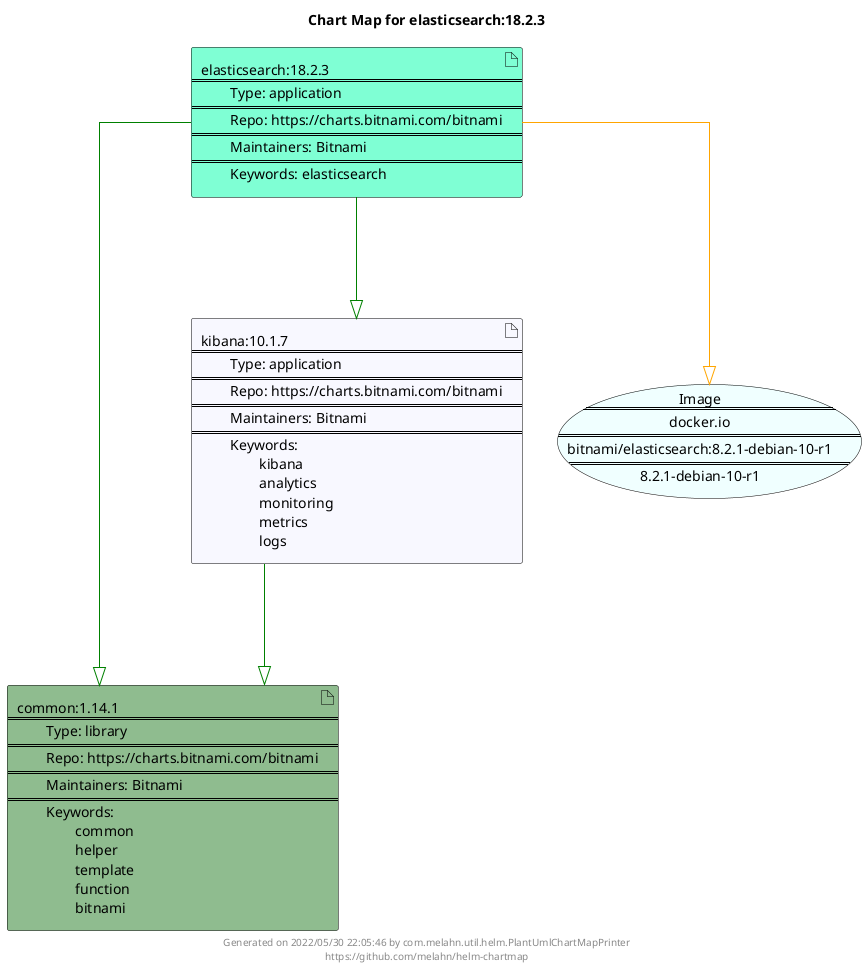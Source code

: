 @startuml
skinparam linetype ortho
skinparam backgroundColor white
skinparam usecaseBorderColor black
skinparam usecaseArrowColor LightSlateGray
skinparam artifactBorderColor black
skinparam artifactArrowColor LightSlateGray

title Chart Map for elasticsearch:18.2.3

'There are 3 referenced Helm Charts
artifact "elasticsearch:18.2.3\n====\n\tType: application\n====\n\tRepo: https://charts.bitnami.com/bitnami\n====\n\tMaintainers: Bitnami\n====\n\tKeywords: elasticsearch" as elasticsearch_18_2_3 #Aquamarine
artifact "common:1.14.1\n====\n\tType: library\n====\n\tRepo: https://charts.bitnami.com/bitnami\n====\n\tMaintainers: Bitnami\n====\n\tKeywords: \n\t\tcommon\n\t\thelper\n\t\ttemplate\n\t\tfunction\n\t\tbitnami" as common_1_14_1 #DarkSeaGreen
artifact "kibana:10.1.7\n====\n\tType: application\n====\n\tRepo: https://charts.bitnami.com/bitnami\n====\n\tMaintainers: Bitnami\n====\n\tKeywords: \n\t\tkibana\n\t\tanalytics\n\t\tmonitoring\n\t\tmetrics\n\t\tlogs" as kibana_10_1_7 #GhostWhite

'There is one referenced Docker Image
usecase "Image\n====\ndocker.io\n====\nbitnami/elasticsearch:8.2.1-debian-10-r1\n====\n8.2.1-debian-10-r1" as docker_io_bitnami_elasticsearch_8_2_1_debian_10_r1 #Azure

'Chart Dependencies
elasticsearch_18_2_3--[#green]-|>kibana_10_1_7
kibana_10_1_7--[#green]-|>common_1_14_1
elasticsearch_18_2_3--[#green]-|>common_1_14_1
elasticsearch_18_2_3--[#orange]-|>docker_io_bitnami_elasticsearch_8_2_1_debian_10_r1

center footer Generated on 2022/05/30 22:05:46 by com.melahn.util.helm.PlantUmlChartMapPrinter\nhttps://github.com/melahn/helm-chartmap
@enduml

